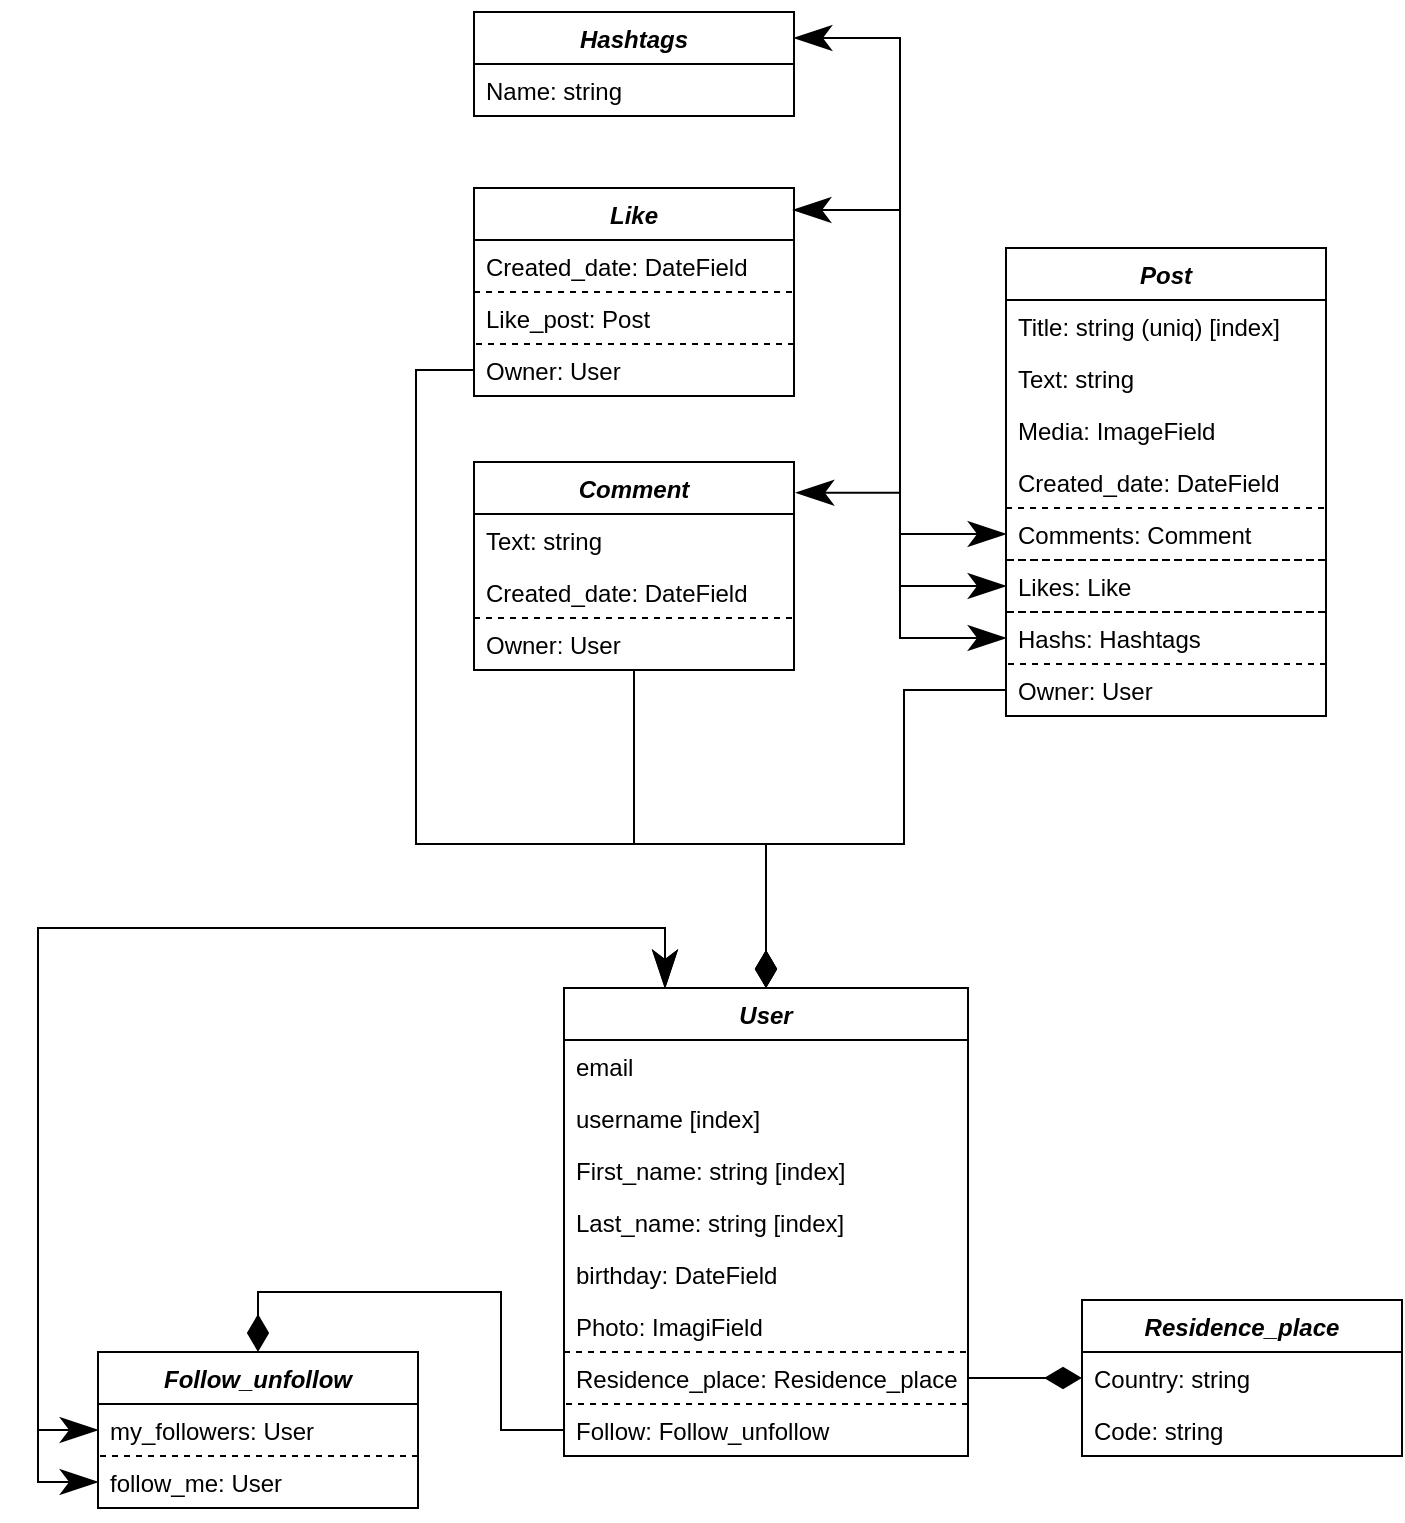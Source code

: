 <mxfile version="22.1.22" type="embed">
  <diagram id="C5RBs43oDa-KdzZeNtuy" name="Page-1">
    <mxGraphModel dx="988" dy="1033" grid="0" gridSize="10" guides="1" tooltips="1" connect="1" arrows="1" fold="1" page="1" pageScale="1" pageWidth="1169" pageHeight="827" background="none" math="0" shadow="0">
      <root>
        <mxCell id="WIyWlLk6GJQsqaUBKTNV-0" />
        <mxCell id="WIyWlLk6GJQsqaUBKTNV-1" parent="WIyWlLk6GJQsqaUBKTNV-0" />
        <mxCell id="zkfFHV4jXpPFQw0GAbJ--0" value="Residence_place" style="swimlane;fontStyle=3;align=center;verticalAlign=top;childLayout=stackLayout;horizontal=1;startSize=26;horizontalStack=0;resizeParent=1;resizeLast=0;collapsible=1;marginBottom=0;rounded=0;shadow=0;strokeWidth=1;" parent="WIyWlLk6GJQsqaUBKTNV-1" vertex="1">
          <mxGeometry x="766" y="675" width="160" height="78" as="geometry">
            <mxRectangle x="629" y="436" width="160" height="26" as="alternateBounds" />
          </mxGeometry>
        </mxCell>
        <mxCell id="zkfFHV4jXpPFQw0GAbJ--1" value="Country: string" style="text;align=left;verticalAlign=top;spacingLeft=4;spacingRight=4;overflow=hidden;rotatable=0;points=[[0,0.5],[1,0.5]];portConstraint=eastwest;" parent="zkfFHV4jXpPFQw0GAbJ--0" vertex="1">
          <mxGeometry y="26" width="160" height="26" as="geometry" />
        </mxCell>
        <mxCell id="5s991XsyKktp0hbbbUXU-14" value="Code: string" style="text;align=left;verticalAlign=top;spacingLeft=4;spacingRight=4;overflow=hidden;rotatable=0;points=[[0,0.5],[1,0.5]];portConstraint=eastwest;" parent="zkfFHV4jXpPFQw0GAbJ--0" vertex="1">
          <mxGeometry y="52" width="160" height="26" as="geometry" />
        </mxCell>
        <mxCell id="5s991XsyKktp0hbbbUXU-6" value="User" style="swimlane;fontStyle=3;align=center;verticalAlign=top;childLayout=stackLayout;horizontal=1;startSize=26;horizontalStack=0;resizeParent=1;resizeLast=0;collapsible=1;marginBottom=0;rounded=0;shadow=0;strokeWidth=1;" parent="WIyWlLk6GJQsqaUBKTNV-1" vertex="1">
          <mxGeometry x="507" y="519" width="202" height="234" as="geometry">
            <mxRectangle x="230" y="140" width="160" height="26" as="alternateBounds" />
          </mxGeometry>
        </mxCell>
        <mxCell id="5s991XsyKktp0hbbbUXU-7" value="email" style="text;align=left;verticalAlign=top;spacingLeft=4;spacingRight=4;overflow=hidden;rotatable=0;points=[[0,0.5],[1,0.5]];portConstraint=eastwest;" parent="5s991XsyKktp0hbbbUXU-6" vertex="1">
          <mxGeometry y="26" width="202" height="26" as="geometry" />
        </mxCell>
        <mxCell id="5s991XsyKktp0hbbbUXU-8" value="username [index]" style="text;align=left;verticalAlign=top;spacingLeft=4;spacingRight=4;overflow=hidden;rotatable=0;points=[[0,0.5],[1,0.5]];portConstraint=eastwest;rounded=0;shadow=0;html=0;" parent="5s991XsyKktp0hbbbUXU-6" vertex="1">
          <mxGeometry y="52" width="202" height="26" as="geometry" />
        </mxCell>
        <mxCell id="5s991XsyKktp0hbbbUXU-9" value="First_name: string [index]" style="text;align=left;verticalAlign=top;spacingLeft=4;spacingRight=4;overflow=hidden;rotatable=0;points=[[0,0.5],[1,0.5]];portConstraint=eastwest;rounded=0;shadow=0;html=0;" parent="5s991XsyKktp0hbbbUXU-6" vertex="1">
          <mxGeometry y="78" width="202" height="26" as="geometry" />
        </mxCell>
        <mxCell id="5s991XsyKktp0hbbbUXU-10" value="Last_name: string [index]" style="text;align=left;verticalAlign=top;spacingLeft=4;spacingRight=4;overflow=hidden;rotatable=0;points=[[0,0.5],[1,0.5]];portConstraint=eastwest;rounded=0;shadow=0;html=0;" parent="5s991XsyKktp0hbbbUXU-6" vertex="1">
          <mxGeometry y="104" width="202" height="26" as="geometry" />
        </mxCell>
        <mxCell id="5s991XsyKktp0hbbbUXU-11" value="birthday: DateField" style="text;align=left;verticalAlign=top;spacingLeft=4;spacingRight=4;overflow=hidden;rotatable=0;points=[[0,0.5],[1,0.5]];portConstraint=eastwest;rounded=0;shadow=0;html=0;" parent="5s991XsyKktp0hbbbUXU-6" vertex="1">
          <mxGeometry y="130" width="202" height="26" as="geometry" />
        </mxCell>
        <mxCell id="5s991XsyKktp0hbbbUXU-12" value="Photo: ImagiField" style="text;align=left;verticalAlign=top;spacingLeft=4;spacingRight=4;overflow=hidden;rotatable=0;points=[[0,0.5],[1,0.5]];portConstraint=eastwest;rounded=0;shadow=0;html=0;" parent="5s991XsyKktp0hbbbUXU-6" vertex="1">
          <mxGeometry y="156" width="202" height="26" as="geometry" />
        </mxCell>
        <mxCell id="5s991XsyKktp0hbbbUXU-13" value="Residence_place: Residence_place" style="text;align=left;verticalAlign=top;spacingLeft=4;spacingRight=4;overflow=hidden;rotatable=0;points=[[0,0.5],[1,0.5]];portConstraint=eastwest;rounded=0;shadow=0;html=0;fillColor=none;strokeColor=default;dashed=1;" parent="5s991XsyKktp0hbbbUXU-6" vertex="1">
          <mxGeometry y="182" width="202" height="26" as="geometry" />
        </mxCell>
        <mxCell id="5s991XsyKktp0hbbbUXU-16" value="Follow: Follow_unfollow" style="text;align=left;verticalAlign=top;spacingLeft=4;spacingRight=4;overflow=hidden;rotatable=0;points=[[0,0.5],[1,0.5]];portConstraint=eastwest;rounded=0;shadow=0;html=0;" parent="5s991XsyKktp0hbbbUXU-6" vertex="1">
          <mxGeometry y="208" width="202" height="26" as="geometry" />
        </mxCell>
        <mxCell id="5s991XsyKktp0hbbbUXU-15" style="edgeStyle=orthogonalEdgeStyle;rounded=0;orthogonalLoop=1;jettySize=auto;html=1;entryX=0;entryY=0.5;entryDx=0;entryDy=0;endArrow=diamondThin;endFill=1;strokeWidth=1;endSize=16;" parent="WIyWlLk6GJQsqaUBKTNV-1" source="5s991XsyKktp0hbbbUXU-13" target="zkfFHV4jXpPFQw0GAbJ--0" edge="1">
          <mxGeometry relative="1" as="geometry" />
        </mxCell>
        <mxCell id="5s991XsyKktp0hbbbUXU-17" value="Follow_unfollow" style="swimlane;fontStyle=3;align=center;verticalAlign=top;childLayout=stackLayout;horizontal=1;startSize=26;horizontalStack=0;resizeParent=1;resizeLast=0;collapsible=1;marginBottom=0;rounded=0;shadow=0;strokeWidth=1;" parent="WIyWlLk6GJQsqaUBKTNV-1" vertex="1">
          <mxGeometry x="274" y="701" width="160" height="78" as="geometry">
            <mxRectangle x="629" y="436" width="160" height="26" as="alternateBounds" />
          </mxGeometry>
        </mxCell>
        <mxCell id="5s991XsyKktp0hbbbUXU-18" value="my_followers: User" style="text;align=left;verticalAlign=top;spacingLeft=4;spacingRight=4;overflow=hidden;rotatable=0;points=[[0,0.5],[1,0.5]];portConstraint=eastwest;dashed=1;strokeColor=default;" parent="5s991XsyKktp0hbbbUXU-17" vertex="1">
          <mxGeometry y="26" width="160" height="26" as="geometry" />
        </mxCell>
        <mxCell id="5s991XsyKktp0hbbbUXU-19" value="follow_me: User" style="text;align=left;verticalAlign=top;spacingLeft=4;spacingRight=4;overflow=hidden;rotatable=0;points=[[0,0.5],[1,0.5]];portConstraint=eastwest;strokeColor=none;" parent="5s991XsyKktp0hbbbUXU-17" vertex="1">
          <mxGeometry y="52" width="160" height="26" as="geometry" />
        </mxCell>
        <mxCell id="5s991XsyKktp0hbbbUXU-22" style="edgeStyle=orthogonalEdgeStyle;rounded=0;orthogonalLoop=1;jettySize=auto;html=1;entryX=0.25;entryY=0;entryDx=0;entryDy=0;startArrow=classicThin;startFill=1;endSize=16;startSize=16;endArrow=classicThin;endFill=1;exitX=0;exitY=0.5;exitDx=0;exitDy=0;" parent="WIyWlLk6GJQsqaUBKTNV-1" source="5s991XsyKktp0hbbbUXU-18" target="5s991XsyKktp0hbbbUXU-6" edge="1">
          <mxGeometry relative="1" as="geometry" />
        </mxCell>
        <mxCell id="5s991XsyKktp0hbbbUXU-24" style="edgeStyle=orthogonalEdgeStyle;rounded=0;orthogonalLoop=1;jettySize=auto;html=1;entryX=0.25;entryY=0;entryDx=0;entryDy=0;startArrow=classicThin;startFill=1;endArrow=classicThin;endFill=1;endSize=16;startSize=16;exitX=0;exitY=0.5;exitDx=0;exitDy=0;" parent="WIyWlLk6GJQsqaUBKTNV-1" source="5s991XsyKktp0hbbbUXU-19" target="5s991XsyKktp0hbbbUXU-6" edge="1">
          <mxGeometry relative="1" as="geometry" />
        </mxCell>
        <mxCell id="5s991XsyKktp0hbbbUXU-25" style="edgeStyle=orthogonalEdgeStyle;rounded=0;orthogonalLoop=1;jettySize=auto;html=1;entryX=0.5;entryY=0;entryDx=0;entryDy=0;endArrow=diamondThin;endFill=1;endSize=16;" parent="WIyWlLk6GJQsqaUBKTNV-1" source="5s991XsyKktp0hbbbUXU-16" target="5s991XsyKktp0hbbbUXU-17" edge="1">
          <mxGeometry relative="1" as="geometry" />
        </mxCell>
        <mxCell id="5s991XsyKktp0hbbbUXU-26" value="Post" style="swimlane;fontStyle=3;align=center;verticalAlign=top;childLayout=stackLayout;horizontal=1;startSize=26;horizontalStack=0;resizeParent=1;resizeLast=0;collapsible=1;marginBottom=0;rounded=0;shadow=0;strokeWidth=1;" parent="WIyWlLk6GJQsqaUBKTNV-1" vertex="1">
          <mxGeometry x="728" y="149" width="160" height="234" as="geometry">
            <mxRectangle x="629" y="436" width="160" height="26" as="alternateBounds" />
          </mxGeometry>
        </mxCell>
        <mxCell id="5s991XsyKktp0hbbbUXU-33" value="Title: string (uniq) [index]" style="text;align=left;verticalAlign=top;spacingLeft=4;spacingRight=4;overflow=hidden;rotatable=0;points=[[0,0.5],[1,0.5]];portConstraint=eastwest;" parent="5s991XsyKktp0hbbbUXU-26" vertex="1">
          <mxGeometry y="26" width="160" height="26" as="geometry" />
        </mxCell>
        <mxCell id="5s991XsyKktp0hbbbUXU-27" value="Text: string" style="text;align=left;verticalAlign=top;spacingLeft=4;spacingRight=4;overflow=hidden;rotatable=0;points=[[0,0.5],[1,0.5]];portConstraint=eastwest;" parent="5s991XsyKktp0hbbbUXU-26" vertex="1">
          <mxGeometry y="52" width="160" height="26" as="geometry" />
        </mxCell>
        <mxCell id="5s991XsyKktp0hbbbUXU-31" value="Media: ImageField" style="text;align=left;verticalAlign=top;spacingLeft=4;spacingRight=4;overflow=hidden;rotatable=0;points=[[0,0.5],[1,0.5]];portConstraint=eastwest;" parent="5s991XsyKktp0hbbbUXU-26" vertex="1">
          <mxGeometry y="78" width="160" height="26" as="geometry" />
        </mxCell>
        <mxCell id="5s991XsyKktp0hbbbUXU-32" value="Created_date: DateField" style="text;align=left;verticalAlign=top;spacingLeft=4;spacingRight=4;overflow=hidden;rotatable=0;points=[[0,0.5],[1,0.5]];portConstraint=eastwest;" parent="5s991XsyKktp0hbbbUXU-26" vertex="1">
          <mxGeometry y="104" width="160" height="26" as="geometry" />
        </mxCell>
        <mxCell id="5s991XsyKktp0hbbbUXU-51" value="Comments: Comment" style="text;align=left;verticalAlign=top;spacingLeft=4;spacingRight=4;overflow=hidden;rotatable=0;points=[[0,0.5],[1,0.5]];portConstraint=eastwest;strokeColor=default;dashed=1;" parent="5s991XsyKktp0hbbbUXU-26" vertex="1">
          <mxGeometry y="130" width="160" height="26" as="geometry" />
        </mxCell>
        <mxCell id="5s991XsyKktp0hbbbUXU-53" value="Likes: Like" style="text;align=left;verticalAlign=top;spacingLeft=4;spacingRight=4;overflow=hidden;rotatable=0;points=[[0,0.5],[1,0.5]];portConstraint=eastwest;strokeColor=default;dashed=1;" parent="5s991XsyKktp0hbbbUXU-26" vertex="1">
          <mxGeometry y="156" width="160" height="26" as="geometry" />
        </mxCell>
        <mxCell id="5s991XsyKktp0hbbbUXU-60" value="Hashs: Hashtags" style="text;align=left;verticalAlign=top;spacingLeft=4;spacingRight=4;overflow=hidden;rotatable=0;points=[[0,0.5],[1,0.5]];portConstraint=eastwest;strokeColor=default;dashed=1;" parent="5s991XsyKktp0hbbbUXU-26" vertex="1">
          <mxGeometry y="182" width="160" height="26" as="geometry" />
        </mxCell>
        <mxCell id="5s991XsyKktp0hbbbUXU-28" value="Owner: User" style="text;align=left;verticalAlign=top;spacingLeft=4;spacingRight=4;overflow=hidden;rotatable=0;points=[[0,0.5],[1,0.5]];portConstraint=eastwest;strokeColor=none;dashed=1;dashPattern=8 8;" parent="5s991XsyKktp0hbbbUXU-26" vertex="1">
          <mxGeometry y="208" width="160" height="26" as="geometry" />
        </mxCell>
        <mxCell id="5s991XsyKktp0hbbbUXU-30" style="edgeStyle=orthogonalEdgeStyle;rounded=0;orthogonalLoop=1;jettySize=auto;html=1;entryX=0.5;entryY=0;entryDx=0;entryDy=0;endSize=16;endArrow=diamondThin;endFill=1;exitX=0;exitY=0.5;exitDx=0;exitDy=0;strokeColor=default;" parent="WIyWlLk6GJQsqaUBKTNV-1" source="5s991XsyKktp0hbbbUXU-28" target="5s991XsyKktp0hbbbUXU-6" edge="1">
          <mxGeometry relative="1" as="geometry">
            <Array as="points">
              <mxPoint x="677" y="370" />
              <mxPoint x="677" y="447" />
              <mxPoint x="608" y="447" />
            </Array>
          </mxGeometry>
        </mxCell>
        <mxCell id="5s991XsyKktp0hbbbUXU-34" value="Comment" style="swimlane;fontStyle=3;align=center;verticalAlign=top;childLayout=stackLayout;horizontal=1;startSize=26;horizontalStack=0;resizeParent=1;resizeLast=0;collapsible=1;marginBottom=0;rounded=0;shadow=0;strokeWidth=1;" parent="WIyWlLk6GJQsqaUBKTNV-1" vertex="1">
          <mxGeometry x="462" y="256" width="160" height="104" as="geometry">
            <mxRectangle x="629" y="436" width="160" height="26" as="alternateBounds" />
          </mxGeometry>
        </mxCell>
        <mxCell id="5s991XsyKktp0hbbbUXU-36" value="Text: string" style="text;align=left;verticalAlign=top;spacingLeft=4;spacingRight=4;overflow=hidden;rotatable=0;points=[[0,0.5],[1,0.5]];portConstraint=eastwest;" parent="5s991XsyKktp0hbbbUXU-34" vertex="1">
          <mxGeometry y="26" width="160" height="26" as="geometry" />
        </mxCell>
        <mxCell id="5s991XsyKktp0hbbbUXU-38" value="Created_date: DateField" style="text;align=left;verticalAlign=top;spacingLeft=4;spacingRight=4;overflow=hidden;rotatable=0;points=[[0,0.5],[1,0.5]];portConstraint=eastwest;" parent="5s991XsyKktp0hbbbUXU-34" vertex="1">
          <mxGeometry y="52" width="160" height="26" as="geometry" />
        </mxCell>
        <mxCell id="5s991XsyKktp0hbbbUXU-39" value="Owner: User" style="text;align=left;verticalAlign=top;spacingLeft=4;spacingRight=4;overflow=hidden;rotatable=0;points=[[0,0.5],[1,0.5]];portConstraint=eastwest;strokeColor=default;dashed=1;" parent="5s991XsyKktp0hbbbUXU-34" vertex="1">
          <mxGeometry y="78" width="160" height="26" as="geometry" />
        </mxCell>
        <mxCell id="5s991XsyKktp0hbbbUXU-41" style="edgeStyle=orthogonalEdgeStyle;rounded=0;orthogonalLoop=1;jettySize=auto;html=1;entryX=0.5;entryY=0;entryDx=0;entryDy=0;endArrow=diamondThin;endFill=1;endSize=16;" parent="WIyWlLk6GJQsqaUBKTNV-1" source="5s991XsyKktp0hbbbUXU-39" target="5s991XsyKktp0hbbbUXU-6" edge="1">
          <mxGeometry relative="1" as="geometry">
            <Array as="points">
              <mxPoint x="542" y="447" />
              <mxPoint x="608" y="447" />
            </Array>
          </mxGeometry>
        </mxCell>
        <mxCell id="5s991XsyKktp0hbbbUXU-43" value="Like" style="swimlane;fontStyle=3;align=center;verticalAlign=top;childLayout=stackLayout;horizontal=1;startSize=26;horizontalStack=0;resizeParent=1;resizeLast=0;collapsible=1;marginBottom=0;rounded=0;shadow=0;strokeWidth=1;" parent="WIyWlLk6GJQsqaUBKTNV-1" vertex="1">
          <mxGeometry x="462" y="119" width="160" height="104" as="geometry">
            <mxRectangle x="629" y="436" width="160" height="26" as="alternateBounds" />
          </mxGeometry>
        </mxCell>
        <mxCell id="5s991XsyKktp0hbbbUXU-45" value="Created_date: DateField" style="text;align=left;verticalAlign=top;spacingLeft=4;spacingRight=4;overflow=hidden;rotatable=0;points=[[0,0.5],[1,0.5]];portConstraint=eastwest;" parent="5s991XsyKktp0hbbbUXU-43" vertex="1">
          <mxGeometry y="26" width="160" height="26" as="geometry" />
        </mxCell>
        <mxCell id="5s991XsyKktp0hbbbUXU-46" value="Like_post: Post" style="text;align=left;verticalAlign=top;spacingLeft=4;spacingRight=4;overflow=hidden;rotatable=0;points=[[0,0.5],[1,0.5]];portConstraint=eastwest;strokeColor=default;dashed=1;" parent="5s991XsyKktp0hbbbUXU-43" vertex="1">
          <mxGeometry y="52" width="160" height="26" as="geometry" />
        </mxCell>
        <mxCell id="5s991XsyKktp0hbbbUXU-47" value="Owner: User" style="text;align=left;verticalAlign=top;spacingLeft=4;spacingRight=4;overflow=hidden;rotatable=0;points=[[0,0.5],[1,0.5]];portConstraint=eastwest;strokeColor=none;" parent="5s991XsyKktp0hbbbUXU-43" vertex="1">
          <mxGeometry y="78" width="160" height="26" as="geometry" />
        </mxCell>
        <mxCell id="5s991XsyKktp0hbbbUXU-50" style="edgeStyle=orthogonalEdgeStyle;rounded=0;orthogonalLoop=1;jettySize=auto;html=1;entryX=0.5;entryY=0;entryDx=0;entryDy=0;endSize=16;endArrow=diamondThin;endFill=1;" parent="WIyWlLk6GJQsqaUBKTNV-1" source="5s991XsyKktp0hbbbUXU-47" target="5s991XsyKktp0hbbbUXU-6" edge="1">
          <mxGeometry relative="1" as="geometry">
            <Array as="points">
              <mxPoint x="433" y="210" />
              <mxPoint x="433" y="447" />
              <mxPoint x="608" y="447" />
            </Array>
          </mxGeometry>
        </mxCell>
        <mxCell id="5s991XsyKktp0hbbbUXU-52" style="edgeStyle=orthogonalEdgeStyle;rounded=0;orthogonalLoop=1;jettySize=auto;html=1;entryX=1.006;entryY=0.148;entryDx=0;entryDy=0;endArrow=classicThin;endFill=1;startArrow=classicThin;startFill=1;endSize=16;startSize=16;entryPerimeter=0;" parent="WIyWlLk6GJQsqaUBKTNV-1" source="5s991XsyKktp0hbbbUXU-51" target="5s991XsyKktp0hbbbUXU-34" edge="1">
          <mxGeometry relative="1" as="geometry" />
        </mxCell>
        <mxCell id="5s991XsyKktp0hbbbUXU-55" style="edgeStyle=orthogonalEdgeStyle;rounded=0;orthogonalLoop=1;jettySize=auto;html=1;entryX=0.997;entryY=0.106;entryDx=0;entryDy=0;entryPerimeter=0;endArrow=classicThin;endFill=1;startArrow=classicThin;startFill=1;endSize=16;startSize=16;" parent="WIyWlLk6GJQsqaUBKTNV-1" source="5s991XsyKktp0hbbbUXU-53" target="5s991XsyKktp0hbbbUXU-43" edge="1">
          <mxGeometry relative="1" as="geometry" />
        </mxCell>
        <mxCell id="5s991XsyKktp0hbbbUXU-56" value="Hashtags" style="swimlane;fontStyle=3;align=center;verticalAlign=top;childLayout=stackLayout;horizontal=1;startSize=26;horizontalStack=0;resizeParent=1;resizeLast=0;collapsible=1;marginBottom=0;rounded=0;shadow=0;strokeWidth=1;" parent="WIyWlLk6GJQsqaUBKTNV-1" vertex="1">
          <mxGeometry x="462" y="31" width="160" height="52" as="geometry">
            <mxRectangle x="629" y="436" width="160" height="26" as="alternateBounds" />
          </mxGeometry>
        </mxCell>
        <mxCell id="5s991XsyKktp0hbbbUXU-57" value="Name: string" style="text;align=left;verticalAlign=top;spacingLeft=4;spacingRight=4;overflow=hidden;rotatable=0;points=[[0,0.5],[1,0.5]];portConstraint=eastwest;" parent="5s991XsyKktp0hbbbUXU-56" vertex="1">
          <mxGeometry y="26" width="160" height="26" as="geometry" />
        </mxCell>
        <mxCell id="5s991XsyKktp0hbbbUXU-61" style="edgeStyle=orthogonalEdgeStyle;rounded=0;orthogonalLoop=1;jettySize=auto;html=1;entryX=1;entryY=0.25;entryDx=0;entryDy=0;endSize=16;startSize=16;startArrow=classicThin;startFill=1;endArrow=classicThin;endFill=1;" parent="WIyWlLk6GJQsqaUBKTNV-1" source="5s991XsyKktp0hbbbUXU-60" target="5s991XsyKktp0hbbbUXU-56" edge="1">
          <mxGeometry relative="1" as="geometry" />
        </mxCell>
      </root>
    </mxGraphModel>
  </diagram>
</mxfile>

